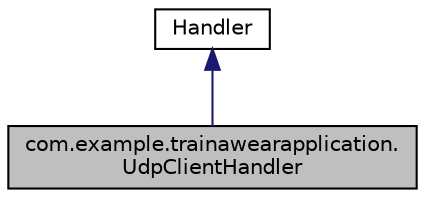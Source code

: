 digraph "com.example.trainawearapplication.UdpClientHandler"
{
 // INTERACTIVE_SVG=YES
 // LATEX_PDF_SIZE
  edge [fontname="Helvetica",fontsize="10",labelfontname="Helvetica",labelfontsize="10"];
  node [fontname="Helvetica",fontsize="10",shape=record];
  Node0 [label="com.example.trainawearapplication.\lUdpClientHandler",height=0.2,width=0.4,color="black", fillcolor="grey75", style="filled", fontcolor="black",tooltip=" "];
  Node1 -> Node0 [dir="back",color="midnightblue",fontsize="10",style="solid",fontname="Helvetica"];
  Node1 [label="Handler",height=0.2,width=0.4,color="black", fillcolor="white", style="filled",URL="$classandroid_1_1os_1_1_handler.html",tooltip=" "];
}
